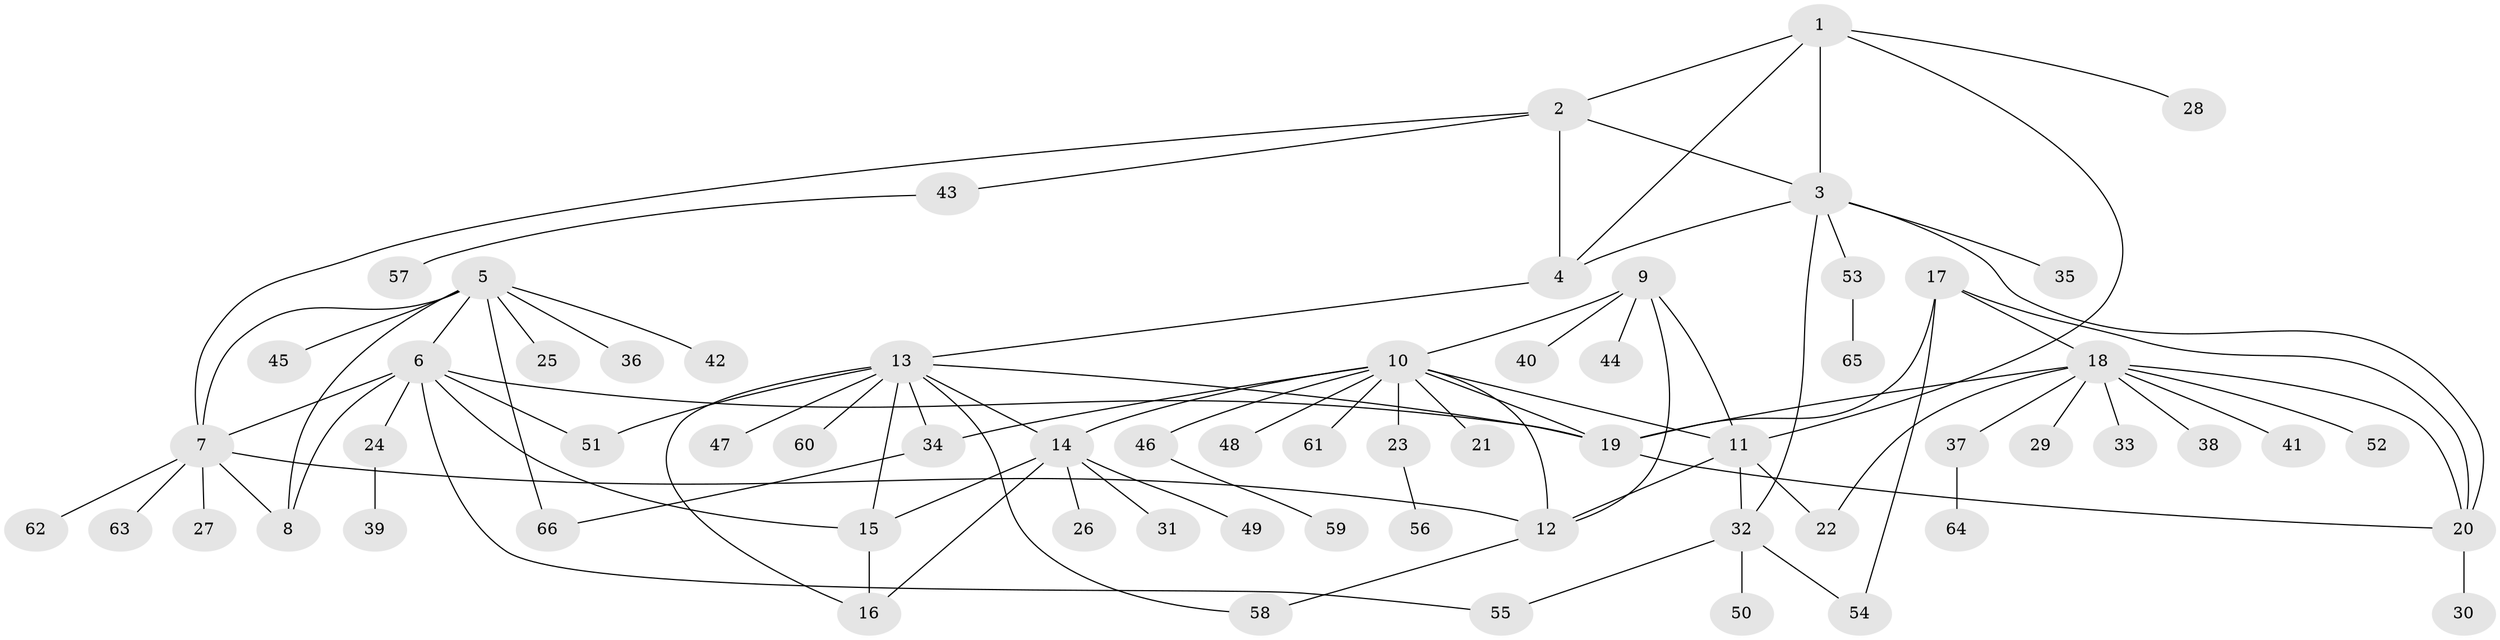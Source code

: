 // original degree distribution, {6: 0.07446808510638298, 8: 0.02127659574468085, 5: 0.031914893617021274, 9: 0.031914893617021274, 3: 0.0425531914893617, 12: 0.010638297872340425, 7: 0.010638297872340425, 11: 0.02127659574468085, 4: 0.010638297872340425, 1: 0.5638297872340425, 2: 0.18085106382978725}
// Generated by graph-tools (version 1.1) at 2025/52/03/04/25 22:52:17]
// undirected, 66 vertices, 94 edges
graph export_dot {
  node [color=gray90,style=filled];
  1;
  2;
  3;
  4;
  5;
  6;
  7;
  8;
  9;
  10;
  11;
  12;
  13;
  14;
  15;
  16;
  17;
  18;
  19;
  20;
  21;
  22;
  23;
  24;
  25;
  26;
  27;
  28;
  29;
  30;
  31;
  32;
  33;
  34;
  35;
  36;
  37;
  38;
  39;
  40;
  41;
  42;
  43;
  44;
  45;
  46;
  47;
  48;
  49;
  50;
  51;
  52;
  53;
  54;
  55;
  56;
  57;
  58;
  59;
  60;
  61;
  62;
  63;
  64;
  65;
  66;
  1 -- 2 [weight=1.0];
  1 -- 3 [weight=1.0];
  1 -- 4 [weight=1.0];
  1 -- 11 [weight=1.0];
  1 -- 28 [weight=1.0];
  2 -- 3 [weight=1.0];
  2 -- 4 [weight=1.0];
  2 -- 7 [weight=1.0];
  2 -- 43 [weight=1.0];
  3 -- 4 [weight=1.0];
  3 -- 20 [weight=1.0];
  3 -- 32 [weight=1.0];
  3 -- 35 [weight=1.0];
  3 -- 53 [weight=1.0];
  4 -- 13 [weight=1.0];
  5 -- 6 [weight=1.0];
  5 -- 7 [weight=1.0];
  5 -- 8 [weight=1.0];
  5 -- 25 [weight=1.0];
  5 -- 36 [weight=1.0];
  5 -- 42 [weight=1.0];
  5 -- 45 [weight=1.0];
  5 -- 66 [weight=1.0];
  6 -- 7 [weight=1.0];
  6 -- 8 [weight=1.0];
  6 -- 15 [weight=1.0];
  6 -- 19 [weight=1.0];
  6 -- 24 [weight=1.0];
  6 -- 51 [weight=1.0];
  6 -- 55 [weight=1.0];
  7 -- 8 [weight=1.0];
  7 -- 12 [weight=1.0];
  7 -- 27 [weight=1.0];
  7 -- 62 [weight=1.0];
  7 -- 63 [weight=1.0];
  9 -- 10 [weight=1.0];
  9 -- 11 [weight=1.0];
  9 -- 12 [weight=1.0];
  9 -- 40 [weight=1.0];
  9 -- 44 [weight=1.0];
  10 -- 11 [weight=1.0];
  10 -- 12 [weight=1.0];
  10 -- 14 [weight=1.0];
  10 -- 19 [weight=1.0];
  10 -- 21 [weight=1.0];
  10 -- 23 [weight=1.0];
  10 -- 34 [weight=1.0];
  10 -- 46 [weight=1.0];
  10 -- 48 [weight=1.0];
  10 -- 61 [weight=1.0];
  11 -- 12 [weight=1.0];
  11 -- 22 [weight=1.0];
  11 -- 32 [weight=1.0];
  12 -- 58 [weight=1.0];
  13 -- 14 [weight=1.0];
  13 -- 15 [weight=1.0];
  13 -- 16 [weight=1.0];
  13 -- 19 [weight=1.0];
  13 -- 34 [weight=1.0];
  13 -- 47 [weight=1.0];
  13 -- 51 [weight=1.0];
  13 -- 58 [weight=1.0];
  13 -- 60 [weight=1.0];
  14 -- 15 [weight=1.0];
  14 -- 16 [weight=1.0];
  14 -- 26 [weight=1.0];
  14 -- 31 [weight=1.0];
  14 -- 49 [weight=1.0];
  15 -- 16 [weight=3.0];
  17 -- 18 [weight=1.0];
  17 -- 19 [weight=1.0];
  17 -- 20 [weight=1.0];
  17 -- 54 [weight=1.0];
  18 -- 19 [weight=1.0];
  18 -- 20 [weight=1.0];
  18 -- 22 [weight=1.0];
  18 -- 29 [weight=1.0];
  18 -- 33 [weight=1.0];
  18 -- 37 [weight=1.0];
  18 -- 38 [weight=1.0];
  18 -- 41 [weight=1.0];
  18 -- 52 [weight=1.0];
  19 -- 20 [weight=1.0];
  20 -- 30 [weight=1.0];
  23 -- 56 [weight=1.0];
  24 -- 39 [weight=1.0];
  32 -- 50 [weight=1.0];
  32 -- 54 [weight=1.0];
  32 -- 55 [weight=1.0];
  34 -- 66 [weight=1.0];
  37 -- 64 [weight=1.0];
  43 -- 57 [weight=1.0];
  46 -- 59 [weight=1.0];
  53 -- 65 [weight=1.0];
}

